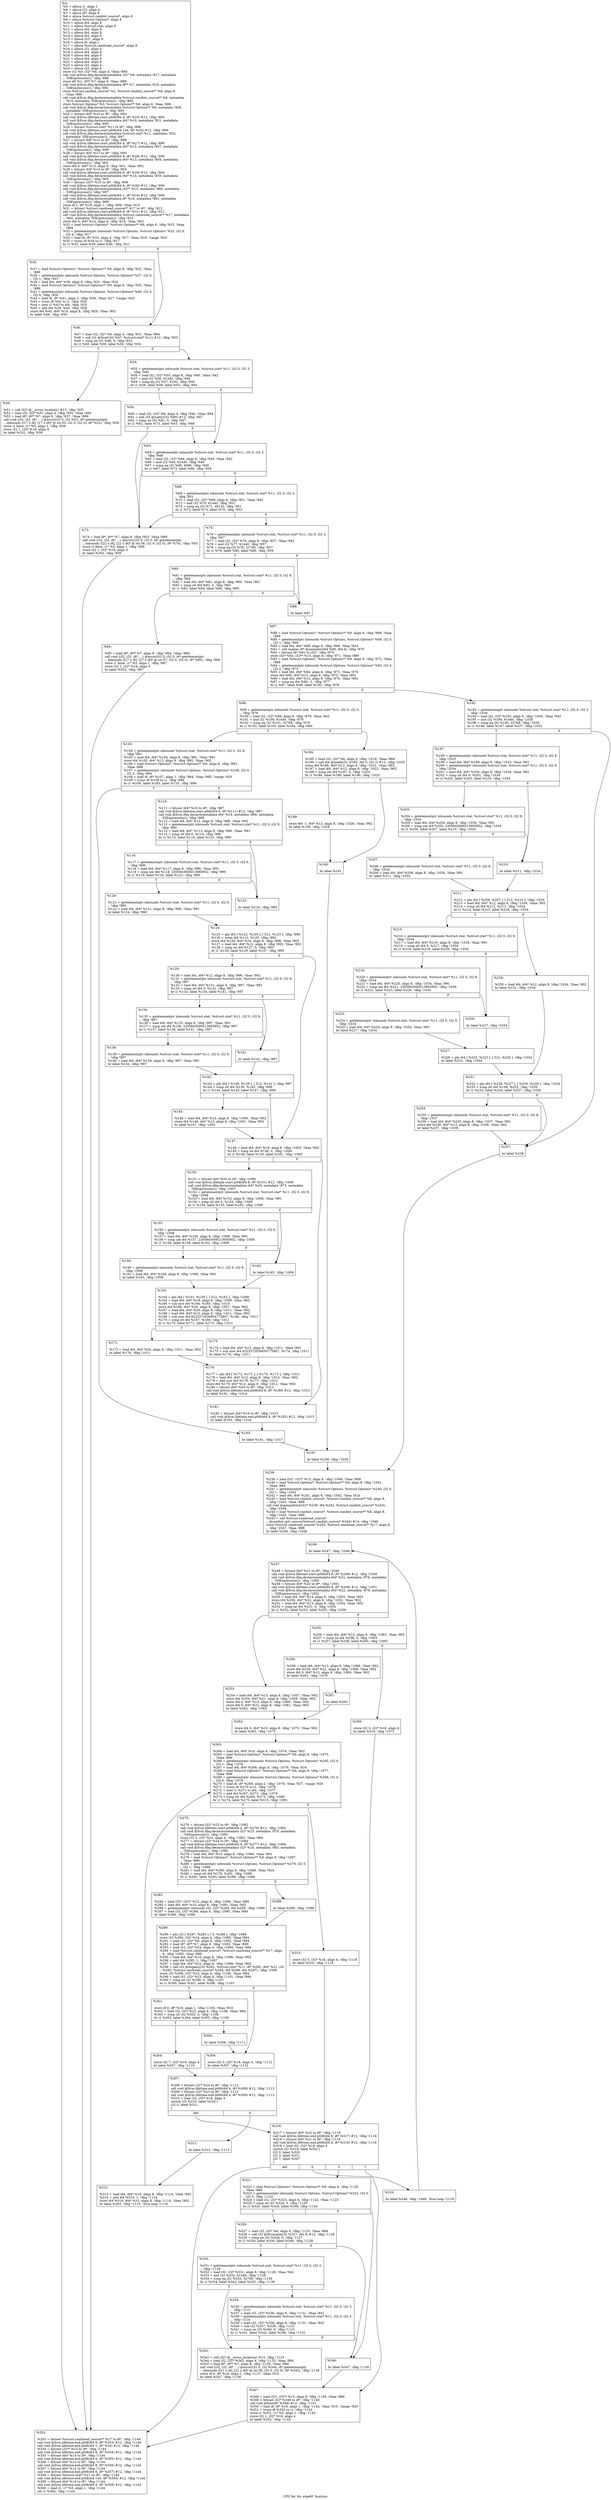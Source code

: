 digraph "CFG for 'do_wipefd' function" {
	label="CFG for 'do_wipefd' function";

	Node0x1252de0 [shape=record,label="{%4:\l  %5 = alloca i1, align 1\l  %6 = alloca i32, align 4\l  %7 = alloca i8*, align 8\l  %8 = alloca %struct.randint_source*, align 8\l  %9 = alloca %struct.Options*, align 8\l  %10 = alloca i64, align 8\l  %11 = alloca %struct.stat, align 8\l  %12 = alloca i64, align 8\l  %13 = alloca i64, align 8\l  %14 = alloca i64, align 8\l  %15 = alloca i32*, align 8\l  %16 = alloca i8, align 1\l  %17 = alloca %struct.randread_source*, align 8\l  %18 = alloca i32, align 4\l  %19 = alloca i64, align 8\l  %20 = alloca i64, align 8\l  %21 = alloca i64, align 8\l  %22 = alloca i64, align 8\l  %23 = alloca i32, align 4\l  %24 = alloca i32, align 4\l  store i32 %0, i32* %6, align 4, !tbaa !884\l  call void @llvm.dbg.declare(metadata i32* %6, metadata !817, metadata\l... !DIExpression()), !dbg !888\l  store i8* %1, i8** %7, align 8, !tbaa !889\l  call void @llvm.dbg.declare(metadata i8** %7, metadata !818, metadata\l... !DIExpression()), !dbg !891\l  store %struct.randint_source* %2, %struct.randint_source** %8, align 8,\l... !tbaa !889\l  call void @llvm.dbg.declare(metadata %struct.randint_source** %8, metadata\l... !819, metadata !DIExpression()), !dbg !892\l  store %struct.Options* %3, %struct.Options** %9, align 8, !tbaa !889\l  call void @llvm.dbg.declare(metadata %struct.Options** %9, metadata !820,\l... metadata !DIExpression()), !dbg !893\l  %25 = bitcast i64* %10 to i8*, !dbg !894\l  call void @llvm.lifetime.start.p0i8(i64 8, i8* %25) #12, !dbg !894\l  call void @llvm.dbg.declare(metadata i64* %10, metadata !821, metadata\l... !DIExpression()), !dbg !895\l  %26 = bitcast %struct.stat* %11 to i8*, !dbg !896\l  call void @llvm.lifetime.start.p0i8(i64 144, i8* %26) #12, !dbg !896\l  call void @llvm.dbg.declare(metadata %struct.stat* %11, metadata !822,\l... metadata !DIExpression()), !dbg !897\l  %27 = bitcast i64* %12 to i8*, !dbg !898\l  call void @llvm.lifetime.start.p0i8(i64 8, i8* %27) #12, !dbg !898\l  call void @llvm.dbg.declare(metadata i64* %12, metadata !857, metadata\l... !DIExpression()), !dbg !899\l  %28 = bitcast i64* %13 to i8*, !dbg !900\l  call void @llvm.lifetime.start.p0i8(i64 8, i8* %28) #12, !dbg !900\l  call void @llvm.dbg.declare(metadata i64* %13, metadata !858, metadata\l... !DIExpression()), !dbg !901\l  store i64 0, i64* %13, align 8, !dbg !901, !tbaa !902\l  %29 = bitcast i64* %14 to i8*, !dbg !904\l  call void @llvm.lifetime.start.p0i8(i64 8, i8* %29) #12, !dbg !904\l  call void @llvm.dbg.declare(metadata i64* %14, metadata !859, metadata\l... !DIExpression()), !dbg !905\l  %30 = bitcast i32** %15 to i8*, !dbg !906\l  call void @llvm.lifetime.start.p0i8(i64 8, i8* %30) #12, !dbg !906\l  call void @llvm.dbg.declare(metadata i32** %15, metadata !860, metadata\l... !DIExpression()), !dbg !907\l  call void @llvm.lifetime.start.p0i8(i64 1, i8* %16) #12, !dbg !908\l  call void @llvm.dbg.declare(metadata i8* %16, metadata !861, metadata\l... !DIExpression()), !dbg !909\l  store i8 1, i8* %16, align 1, !dbg !909, !tbaa !910\l  %31 = bitcast %struct.randread_source** %17 to i8*, !dbg !912\l  call void @llvm.lifetime.start.p0i8(i64 8, i8* %31) #12, !dbg !912\l  call void @llvm.dbg.declare(metadata %struct.randread_source** %17, metadata\l... !862, metadata !DIExpression()), !dbg !913\l  store i64 0, i64* %14, align 8, !dbg !914, !tbaa !902\l  %32 = load %struct.Options*, %struct.Options** %9, align 8, !dbg !915, !tbaa\l... !889\l  %33 = getelementptr inbounds %struct.Options, %struct.Options* %32, i32 0,\l... i32 4, !dbg !917\l  %34 = load i8, i8* %33, align 4, !dbg !917, !tbaa !918, !range !920\l  %35 = trunc i8 %34 to i1, !dbg !917\l  br i1 %35, label %36, label %46, !dbg !921\l|{<s0>T|<s1>F}}"];
	Node0x1252de0:s0 -> Node0x12ab210;
	Node0x1252de0:s1 -> Node0x12ab260;
	Node0x12ab210 [shape=record,label="{%36:\l\l  %37 = load %struct.Options*, %struct.Options** %9, align 8, !dbg !922, !tbaa\l... !889\l  %38 = getelementptr inbounds %struct.Options, %struct.Options* %37, i32 0,\l... i32 1, !dbg !923\l  %39 = load i64, i64* %38, align 8, !dbg !923, !tbaa !924\l  %40 = load %struct.Options*, %struct.Options** %9, align 8, !dbg !925, !tbaa\l... !889\l  %41 = getelementptr inbounds %struct.Options, %struct.Options* %40, i32 0,\l... i32 6, !dbg !926\l  %42 = load i8, i8* %41, align 2, !dbg !926, !tbaa !927, !range !920\l  %43 = trunc i8 %42 to i1, !dbg !926\l  %44 = zext i1 %43 to i64, !dbg !925\l  %45 = add i64 %39, %44, !dbg !928\l  store i64 %45, i64* %14, align 8, !dbg !929, !tbaa !902\l  br label %46, !dbg !930\l}"];
	Node0x12ab210 -> Node0x12ab260;
	Node0x12ab260 [shape=record,label="{%46:\l\l  %47 = load i32, i32* %6, align 4, !dbg !931, !tbaa !884\l  %48 = call i32 @fstat(i32 %47, %struct.stat* %11) #12, !dbg !933\l  %49 = icmp ne i32 %48, 0, !dbg !933\l  br i1 %49, label %50, label %54, !dbg !934\l|{<s0>T|<s1>F}}"];
	Node0x12ab260:s0 -> Node0x12ab2b0;
	Node0x12ab260:s1 -> Node0x12ab300;
	Node0x12ab2b0 [shape=record,label="{%50:\l\l  %51 = call i32* @__errno_location() #13, !dbg !935\l  %52 = load i32, i32* %51, align 4, !dbg !935, !tbaa !884\l  %53 = load i8*, i8** %7, align 8, !dbg !937, !tbaa !889\l  call void (i32, i32, i8*, ...) @error(i32 0, i32 %52, i8* getelementptr\l... inbounds ([17 x i8], [17 x i8]* @.str.55, i32 0, i32 0), i8* %53), !dbg !938\l  store i1 false, i1* %5, align 1, !dbg !939\l  store i32 1, i32* %18, align 4\l  br label %352, !dbg !939\l}"];
	Node0x12ab2b0 -> Node0x12acd40;
	Node0x12ab300 [shape=record,label="{%54:\l\l  %55 = getelementptr inbounds %struct.stat, %struct.stat* %11, i32 0, i32 3,\l... !dbg !940\l  %56 = load i32, i32* %55, align 8, !dbg !940, !tbaa !942\l  %57 = and i32 %56, 61440, !dbg !940\l  %58 = icmp eq i32 %57, 8192, !dbg !940\l  br i1 %58, label %59, label %63, !dbg !945\l|{<s0>T|<s1>F}}"];
	Node0x12ab300:s0 -> Node0x12ab350;
	Node0x12ab300:s1 -> Node0x12ab3a0;
	Node0x12ab350 [shape=record,label="{%59:\l\l  %60 = load i32, i32* %6, align 4, !dbg !946, !tbaa !884\l  %61 = call i32 @isatty(i32 %60) #12, !dbg !947\l  %62 = icmp ne i32 %61, 0, !dbg !947\l  br i1 %62, label %73, label %63, !dbg !948\l|{<s0>T|<s1>F}}"];
	Node0x12ab350:s0 -> Node0x12ab440;
	Node0x12ab350:s1 -> Node0x12ab3a0;
	Node0x12ab3a0 [shape=record,label="{%63:\l\l  %64 = getelementptr inbounds %struct.stat, %struct.stat* %11, i32 0, i32 3,\l... !dbg !949\l  %65 = load i32, i32* %64, align 8, !dbg !949, !tbaa !942\l  %66 = and i32 %65, 61440, !dbg !949\l  %67 = icmp eq i32 %66, 4096, !dbg !949\l  br i1 %67, label %73, label %68, !dbg !950\l|{<s0>T|<s1>F}}"];
	Node0x12ab3a0:s0 -> Node0x12ab440;
	Node0x12ab3a0:s1 -> Node0x12ab3f0;
	Node0x12ab3f0 [shape=record,label="{%68:\l\l  %69 = getelementptr inbounds %struct.stat, %struct.stat* %11, i32 0, i32 3,\l... !dbg !951\l  %70 = load i32, i32* %69, align 8, !dbg !951, !tbaa !942\l  %71 = and i32 %70, 61440, !dbg !951\l  %72 = icmp eq i32 %71, 49152, !dbg !951\l  br i1 %72, label %73, label %75, !dbg !952\l|{<s0>T|<s1>F}}"];
	Node0x12ab3f0:s0 -> Node0x12ab440;
	Node0x12ab3f0:s1 -> Node0x12ab490;
	Node0x12ab440 [shape=record,label="{%73:\l\l  %74 = load i8*, i8** %7, align 8, !dbg !953, !tbaa !889\l  call void (i32, i32, i8*, ...) @error(i32 0, i32 0, i8* getelementptr\l... inbounds ([22 x i8], [22 x i8]* @.str.56, i32 0, i32 0), i8* %74), !dbg !955\l  store i1 false, i1* %5, align 1, !dbg !956\l  store i32 1, i32* %18, align 4\l  br label %352, !dbg !956\l}"];
	Node0x12ab440 -> Node0x12acd40;
	Node0x12ab490 [shape=record,label="{%75:\l\l  %76 = getelementptr inbounds %struct.stat, %struct.stat* %11, i32 0, i32 3,\l... !dbg !957\l  %77 = load i32, i32* %76, align 8, !dbg !957, !tbaa !942\l  %78 = and i32 %77, 61440, !dbg !957\l  %79 = icmp eq i32 %78, 32768, !dbg !957\l  br i1 %79, label %80, label %86, !dbg !959\l|{<s0>T|<s1>F}}"];
	Node0x12ab490:s0 -> Node0x12ab4e0;
	Node0x12ab490:s1 -> Node0x12ab580;
	Node0x12ab4e0 [shape=record,label="{%80:\l\l  %81 = getelementptr inbounds %struct.stat, %struct.stat* %11, i32 0, i32 8,\l... !dbg !960\l  %82 = load i64, i64* %81, align 8, !dbg !960, !tbaa !961\l  %83 = icmp slt i64 %82, 0, !dbg !962\l  br i1 %83, label %84, label %86, !dbg !963\l|{<s0>T|<s1>F}}"];
	Node0x12ab4e0:s0 -> Node0x12ab530;
	Node0x12ab4e0:s1 -> Node0x12ab580;
	Node0x12ab530 [shape=record,label="{%84:\l\l  %85 = load i8*, i8** %7, align 8, !dbg !964, !tbaa !889\l  call void (i32, i32, i8*, ...) @error(i32 0, i32 0, i8* getelementptr\l... inbounds ([27 x i8], [27 x i8]* @.str.57, i32 0, i32 0), i8* %85), !dbg !966\l  store i1 false, i1* %5, align 1, !dbg !967\l  store i32 1, i32* %18, align 4\l  br label %352, !dbg !967\l}"];
	Node0x12ab530 -> Node0x12acd40;
	Node0x12ab580 [shape=record,label="{%86:\l\l  br label %87\l}"];
	Node0x12ab580 -> Node0x12ab5d0;
	Node0x12ab5d0 [shape=record,label="{%87:\l\l  %88 = load %struct.Options*, %struct.Options** %9, align 8, !dbg !968, !tbaa\l... !889\l  %89 = getelementptr inbounds %struct.Options, %struct.Options* %88, i32 0,\l... i32 1, !dbg !969\l  %90 = load i64, i64* %89, align 8, !dbg !969, !tbaa !924\l  %91 = call noalias i8* @xnmalloc(i64 %90, i64 4), !dbg !970\l  %92 = bitcast i8* %91 to i32*, !dbg !970\l  store i32* %92, i32** %15, align 8, !dbg !971, !tbaa !889\l  %93 = load %struct.Options*, %struct.Options** %9, align 8, !dbg !972, !tbaa\l... !889\l  %94 = getelementptr inbounds %struct.Options, %struct.Options* %93, i32 0,\l... i32 2, !dbg !973\l  %95 = load i64, i64* %94, align 8, !dbg !973, !tbaa !974\l  store i64 %95, i64* %12, align 8, !dbg !975, !tbaa !902\l  %96 = load i64, i64* %12, align 8, !dbg !976, !tbaa !902\l  %97 = icmp eq i64 %96, -1, !dbg !977\l  br i1 %97, label %98, label %192, !dbg !978\l|{<s0>T|<s1>F}}"];
	Node0x12ab5d0:s0 -> Node0x12ab620;
	Node0x12ab5d0:s1 -> Node0x12abee0;
	Node0x12ab620 [shape=record,label="{%98:\l\l  %99 = getelementptr inbounds %struct.stat, %struct.stat* %11, i32 0, i32 3,\l... !dbg !979\l  %100 = load i32, i32* %99, align 8, !dbg !979, !tbaa !942\l  %101 = and i32 %100, 61440, !dbg !979\l  %102 = icmp eq i32 %101, 32768, !dbg !979\l  br i1 %102, label %103, label %184, !dbg !980\l|{<s0>T|<s1>F}}"];
	Node0x12ab620:s0 -> Node0x12ab670;
	Node0x12ab620:s1 -> Node0x12abda0;
	Node0x12ab670 [shape=record,label="{%103:\l\l  %104 = getelementptr inbounds %struct.stat, %struct.stat* %11, i32 0, i32 8,\l... !dbg !981\l  %105 = load i64, i64* %104, align 8, !dbg !981, !tbaa !961\l  store i64 %105, i64* %12, align 8, !dbg !982, !tbaa !902\l  %106 = load %struct.Options*, %struct.Options** %9, align 8, !dbg !983,\l... !tbaa !889\l  %107 = getelementptr inbounds %struct.Options, %struct.Options* %106, i32 0,\l... i32 5, !dbg !984\l  %108 = load i8, i8* %107, align 1, !dbg !984, !tbaa !985, !range !920\l  %109 = trunc i8 %108 to i1, !dbg !984\l  br i1 %109, label %183, label %110, !dbg !986\l|{<s0>T|<s1>F}}"];
	Node0x12ab670:s0 -> Node0x12abd50;
	Node0x12ab670:s1 -> Node0x12ab6c0;
	Node0x12ab6c0 [shape=record,label="{%110:\l\l  %111 = bitcast i64* %19 to i8*, !dbg !987\l  call void @llvm.lifetime.start.p0i8(i64 8, i8* %111) #12, !dbg !987\l  call void @llvm.dbg.declare(metadata i64* %19, metadata !866, metadata\l... !DIExpression()), !dbg !988\l  %112 = load i64, i64* %12, align 8, !dbg !989, !tbaa !902\l  %113 = getelementptr inbounds %struct.stat, %struct.stat* %11, i32 0, i32 9,\l... !dbg !990\l  %114 = load i64, i64* %113, align 8, !dbg !990, !tbaa !991\l  %115 = icmp slt i64 0, %114, !dbg !990\l  br i1 %115, label %116, label %123, !dbg !990\l|{<s0>T|<s1>F}}"];
	Node0x12ab6c0:s0 -> Node0x12ab710;
	Node0x12ab6c0:s1 -> Node0x12ab7b0;
	Node0x12ab710 [shape=record,label="{%116:\l\l  %117 = getelementptr inbounds %struct.stat, %struct.stat* %11, i32 0, i32 9,\l... !dbg !990\l  %118 = load i64, i64* %117, align 8, !dbg !990, !tbaa !991\l  %119 = icmp ule i64 %118, 2305843009213693952, !dbg !990\l  br i1 %119, label %120, label %123, !dbg !990\l|{<s0>T|<s1>F}}"];
	Node0x12ab710:s0 -> Node0x12ab760;
	Node0x12ab710:s1 -> Node0x12ab7b0;
	Node0x12ab760 [shape=record,label="{%120:\l\l  %121 = getelementptr inbounds %struct.stat, %struct.stat* %11, i32 0, i32 9,\l... !dbg !990\l  %122 = load i64, i64* %121, align 8, !dbg !990, !tbaa !991\l  br label %124, !dbg !990\l}"];
	Node0x12ab760 -> Node0x12ab800;
	Node0x12ab7b0 [shape=record,label="{%123:\l\l  br label %124, !dbg !990\l}"];
	Node0x12ab7b0 -> Node0x12ab800;
	Node0x12ab800 [shape=record,label="{%124:\l\l  %125 = phi i64 [ %122, %120 ], [ 512, %123 ], !dbg !990\l  %126 = srem i64 %112, %125, !dbg !992\l  store i64 %126, i64* %19, align 8, !dbg !988, !tbaa !902\l  %127 = load i64, i64* %12, align 8, !dbg !993, !tbaa !902\l  %128 = icmp ne i64 %127, 0, !dbg !993\l  br i1 %128, label %129, label %147, !dbg !995\l|{<s0>T|<s1>F}}"];
	Node0x12ab800:s0 -> Node0x12ab850;
	Node0x12ab800:s1 -> Node0x12aba30;
	Node0x12ab850 [shape=record,label="{%129:\l\l  %130 = load i64, i64* %12, align 8, !dbg !996, !tbaa !902\l  %131 = getelementptr inbounds %struct.stat, %struct.stat* %11, i32 0, i32 9,\l... !dbg !997\l  %132 = load i64, i64* %131, align 8, !dbg !997, !tbaa !991\l  %133 = icmp slt i64 0, %132, !dbg !997\l  br i1 %133, label %134, label %141, !dbg !997\l|{<s0>T|<s1>F}}"];
	Node0x12ab850:s0 -> Node0x12ab8a0;
	Node0x12ab850:s1 -> Node0x12ab940;
	Node0x12ab8a0 [shape=record,label="{%134:\l\l  %135 = getelementptr inbounds %struct.stat, %struct.stat* %11, i32 0, i32 9,\l... !dbg !997\l  %136 = load i64, i64* %135, align 8, !dbg !997, !tbaa !991\l  %137 = icmp ule i64 %136, 2305843009213693952, !dbg !997\l  br i1 %137, label %138, label %141, !dbg !997\l|{<s0>T|<s1>F}}"];
	Node0x12ab8a0:s0 -> Node0x12ab8f0;
	Node0x12ab8a0:s1 -> Node0x12ab940;
	Node0x12ab8f0 [shape=record,label="{%138:\l\l  %139 = getelementptr inbounds %struct.stat, %struct.stat* %11, i32 0, i32 9,\l... !dbg !997\l  %140 = load i64, i64* %139, align 8, !dbg !997, !tbaa !991\l  br label %142, !dbg !997\l}"];
	Node0x12ab8f0 -> Node0x12ab990;
	Node0x12ab940 [shape=record,label="{%141:\l\l  br label %142, !dbg !997\l}"];
	Node0x12ab940 -> Node0x12ab990;
	Node0x12ab990 [shape=record,label="{%142:\l\l  %143 = phi i64 [ %140, %138 ], [ 512, %141 ], !dbg !997\l  %144 = icmp slt i64 %130, %143, !dbg !998\l  br i1 %144, label %145, label %147, !dbg !999\l|{<s0>T|<s1>F}}"];
	Node0x12ab990:s0 -> Node0x12ab9e0;
	Node0x12ab990:s1 -> Node0x12aba30;
	Node0x12ab9e0 [shape=record,label="{%145:\l\l  %146 = load i64, i64* %12, align 8, !dbg !1000, !tbaa !902\l  store i64 %146, i64* %13, align 8, !dbg !1001, !tbaa !902\l  br label %147, !dbg !1002\l}"];
	Node0x12ab9e0 -> Node0x12aba30;
	Node0x12aba30 [shape=record,label="{%147:\l\l  %148 = load i64, i64* %19, align 8, !dbg !1003, !tbaa !902\l  %149 = icmp ne i64 %148, 0, !dbg !1004\l  br i1 %149, label %150, label %181, !dbg !1005\l|{<s0>T|<s1>F}}"];
	Node0x12aba30:s0 -> Node0x12aba80;
	Node0x12aba30:s1 -> Node0x12abd00;
	Node0x12aba80 [shape=record,label="{%150:\l\l  %151 = bitcast i64* %20 to i8*, !dbg !1006\l  call void @llvm.lifetime.start.p0i8(i64 8, i8* %151) #12, !dbg !1006\l  call void @llvm.dbg.declare(metadata i64* %20, metadata !873, metadata\l... !DIExpression()), !dbg !1007\l  %152 = getelementptr inbounds %struct.stat, %struct.stat* %11, i32 0, i32 9,\l... !dbg !1008\l  %153 = load i64, i64* %152, align 8, !dbg !1008, !tbaa !991\l  %154 = icmp slt i64 0, %153, !dbg !1008\l  br i1 %154, label %155, label %162, !dbg !1008\l|{<s0>T|<s1>F}}"];
	Node0x12aba80:s0 -> Node0x12abad0;
	Node0x12aba80:s1 -> Node0x12abb70;
	Node0x12abad0 [shape=record,label="{%155:\l\l  %156 = getelementptr inbounds %struct.stat, %struct.stat* %11, i32 0, i32 9,\l... !dbg !1008\l  %157 = load i64, i64* %156, align 8, !dbg !1008, !tbaa !991\l  %158 = icmp ule i64 %157, 2305843009213693952, !dbg !1008\l  br i1 %158, label %159, label %162, !dbg !1008\l|{<s0>T|<s1>F}}"];
	Node0x12abad0:s0 -> Node0x12abb20;
	Node0x12abad0:s1 -> Node0x12abb70;
	Node0x12abb20 [shape=record,label="{%159:\l\l  %160 = getelementptr inbounds %struct.stat, %struct.stat* %11, i32 0, i32 9,\l... !dbg !1008\l  %161 = load i64, i64* %160, align 8, !dbg !1008, !tbaa !991\l  br label %163, !dbg !1008\l}"];
	Node0x12abb20 -> Node0x12abbc0;
	Node0x12abb70 [shape=record,label="{%162:\l\l  br label %163, !dbg !1008\l}"];
	Node0x12abb70 -> Node0x12abbc0;
	Node0x12abbc0 [shape=record,label="{%163:\l\l  %164 = phi i64 [ %161, %159 ], [ 512, %162 ], !dbg !1008\l  %165 = load i64, i64* %19, align 8, !dbg !1009, !tbaa !902\l  %166 = sub nsw i64 %164, %165, !dbg !1010\l  store i64 %166, i64* %20, align 8, !dbg !1007, !tbaa !902\l  %167 = load i64, i64* %20, align 8, !dbg !1011, !tbaa !902\l  %168 = load i64, i64* %12, align 8, !dbg !1011, !tbaa !902\l  %169 = sub nsw i64 9223372036854775807, %168, !dbg !1011\l  %170 = icmp slt i64 %167, %169, !dbg !1011\l  br i1 %170, label %171, label %173, !dbg !1011\l|{<s0>T|<s1>F}}"];
	Node0x12abbc0:s0 -> Node0x12abc10;
	Node0x12abbc0:s1 -> Node0x12abc60;
	Node0x12abc10 [shape=record,label="{%171:\l\l  %172 = load i64, i64* %20, align 8, !dbg !1011, !tbaa !902\l  br label %176, !dbg !1011\l}"];
	Node0x12abc10 -> Node0x12abcb0;
	Node0x12abc60 [shape=record,label="{%173:\l\l  %174 = load i64, i64* %12, align 8, !dbg !1011, !tbaa !902\l  %175 = sub nsw i64 9223372036854775807, %174, !dbg !1011\l  br label %176, !dbg !1011\l}"];
	Node0x12abc60 -> Node0x12abcb0;
	Node0x12abcb0 [shape=record,label="{%176:\l\l  %177 = phi i64 [ %172, %171 ], [ %175, %173 ], !dbg !1011\l  %178 = load i64, i64* %12, align 8, !dbg !1012, !tbaa !902\l  %179 = add nsw i64 %178, %177, !dbg !1012\l  store i64 %179, i64* %12, align 8, !dbg !1012, !tbaa !902\l  %180 = bitcast i64* %20 to i8*, !dbg !1013\l  call void @llvm.lifetime.end.p0i8(i64 8, i8* %180) #12, !dbg !1013\l  br label %181, !dbg !1014\l}"];
	Node0x12abcb0 -> Node0x12abd00;
	Node0x12abd00 [shape=record,label="{%181:\l\l  %182 = bitcast i64* %19 to i8*, !dbg !1015\l  call void @llvm.lifetime.end.p0i8(i64 8, i8* %182) #12, !dbg !1015\l  br label %183, !dbg !1016\l}"];
	Node0x12abd00 -> Node0x12abd50;
	Node0x12abd50 [shape=record,label="{%183:\l\l  br label %191, !dbg !1017\l}"];
	Node0x12abd50 -> Node0x12abe90;
	Node0x12abda0 [shape=record,label="{%184:\l\l  %185 = load i32, i32* %6, align 4, !dbg !1018, !tbaa !884\l  %186 = call i64 @lseek(i32 %185, i64 0, i32 2) #12, !dbg !1020\l  store i64 %186, i64* %12, align 8, !dbg !1021, !tbaa !902\l  %187 = load i64, i64* %12, align 8, !dbg !1022, !tbaa !902\l  %188 = icmp sle i64 %187, 0, !dbg !1024\l  br i1 %188, label %189, label %190, !dbg !1025\l|{<s0>T|<s1>F}}"];
	Node0x12abda0:s0 -> Node0x12abdf0;
	Node0x12abda0:s1 -> Node0x12abe40;
	Node0x12abdf0 [shape=record,label="{%189:\l\l  store i64 -1, i64* %12, align 8, !dbg !1026, !tbaa !902\l  br label %190, !dbg !1028\l}"];
	Node0x12abdf0 -> Node0x12abe40;
	Node0x12abe40 [shape=record,label="{%190:\l\l  br label %191\l}"];
	Node0x12abe40 -> Node0x12abe90;
	Node0x12abe90 [shape=record,label="{%191:\l\l  br label %238, !dbg !1029\l}"];
	Node0x12abe90 -> Node0x12ac390;
	Node0x12abee0 [shape=record,label="{%192:\l\l  %193 = getelementptr inbounds %struct.stat, %struct.stat* %11, i32 0, i32 3,\l... !dbg !1030\l  %194 = load i32, i32* %193, align 8, !dbg !1030, !tbaa !942\l  %195 = and i32 %194, 61440, !dbg !1030\l  %196 = icmp eq i32 %195, 32768, !dbg !1030\l  br i1 %196, label %197, label %237, !dbg !1032\l|{<s0>T|<s1>F}}"];
	Node0x12abee0:s0 -> Node0x12abf30;
	Node0x12abee0:s1 -> Node0x12ac340;
	Node0x12abf30 [shape=record,label="{%197:\l\l  %198 = getelementptr inbounds %struct.stat, %struct.stat* %11, i32 0, i32 8,\l... !dbg !1033\l  %199 = load i64, i64* %198, align 8, !dbg !1033, !tbaa !961\l  %200 = getelementptr inbounds %struct.stat, %struct.stat* %11, i32 0, i32 9,\l... !dbg !1034\l  %201 = load i64, i64* %200, align 8, !dbg !1034, !tbaa !991\l  %202 = icmp slt i64 0, %201, !dbg !1034\l  br i1 %202, label %203, label %210, !dbg !1034\l|{<s0>T|<s1>F}}"];
	Node0x12abf30:s0 -> Node0x12abf80;
	Node0x12abf30:s1 -> Node0x12ac020;
	Node0x12abf80 [shape=record,label="{%203:\l\l  %204 = getelementptr inbounds %struct.stat, %struct.stat* %11, i32 0, i32 9,\l... !dbg !1034\l  %205 = load i64, i64* %204, align 8, !dbg !1034, !tbaa !991\l  %206 = icmp ule i64 %205, 2305843009213693952, !dbg !1034\l  br i1 %206, label %207, label %210, !dbg !1034\l|{<s0>T|<s1>F}}"];
	Node0x12abf80:s0 -> Node0x12abfd0;
	Node0x12abf80:s1 -> Node0x12ac020;
	Node0x12abfd0 [shape=record,label="{%207:\l\l  %208 = getelementptr inbounds %struct.stat, %struct.stat* %11, i32 0, i32 9,\l... !dbg !1034\l  %209 = load i64, i64* %208, align 8, !dbg !1034, !tbaa !991\l  br label %211, !dbg !1034\l}"];
	Node0x12abfd0 -> Node0x12ac070;
	Node0x12ac020 [shape=record,label="{%210:\l\l  br label %211, !dbg !1034\l}"];
	Node0x12ac020 -> Node0x12ac070;
	Node0x12ac070 [shape=record,label="{%211:\l\l  %212 = phi i64 [ %209, %207 ], [ 512, %210 ], !dbg !1034\l  %213 = load i64, i64* %12, align 8, !dbg !1034, !tbaa !902\l  %214 = icmp slt i64 %212, %213, !dbg !1034\l  br i1 %214, label %215, label %229, !dbg !1034\l|{<s0>T|<s1>F}}"];
	Node0x12ac070:s0 -> Node0x12ac0c0;
	Node0x12ac070:s1 -> Node0x12ac250;
	Node0x12ac0c0 [shape=record,label="{%215:\l\l  %216 = getelementptr inbounds %struct.stat, %struct.stat* %11, i32 0, i32 9,\l... !dbg !1034\l  %217 = load i64, i64* %216, align 8, !dbg !1034, !tbaa !991\l  %218 = icmp slt i64 0, %217, !dbg !1034\l  br i1 %218, label %219, label %226, !dbg !1034\l|{<s0>T|<s1>F}}"];
	Node0x12ac0c0:s0 -> Node0x12ac110;
	Node0x12ac0c0:s1 -> Node0x12ac1b0;
	Node0x12ac110 [shape=record,label="{%219:\l\l  %220 = getelementptr inbounds %struct.stat, %struct.stat* %11, i32 0, i32 9,\l... !dbg !1034\l  %221 = load i64, i64* %220, align 8, !dbg !1034, !tbaa !991\l  %222 = icmp ule i64 %221, 2305843009213693952, !dbg !1034\l  br i1 %222, label %223, label %226, !dbg !1034\l|{<s0>T|<s1>F}}"];
	Node0x12ac110:s0 -> Node0x12ac160;
	Node0x12ac110:s1 -> Node0x12ac1b0;
	Node0x12ac160 [shape=record,label="{%223:\l\l  %224 = getelementptr inbounds %struct.stat, %struct.stat* %11, i32 0, i32 9,\l... !dbg !1034\l  %225 = load i64, i64* %224, align 8, !dbg !1034, !tbaa !991\l  br label %227, !dbg !1034\l}"];
	Node0x12ac160 -> Node0x12ac200;
	Node0x12ac1b0 [shape=record,label="{%226:\l\l  br label %227, !dbg !1034\l}"];
	Node0x12ac1b0 -> Node0x12ac200;
	Node0x12ac200 [shape=record,label="{%227:\l\l  %228 = phi i64 [ %225, %223 ], [ 512, %226 ], !dbg !1034\l  br label %231, !dbg !1034\l}"];
	Node0x12ac200 -> Node0x12ac2a0;
	Node0x12ac250 [shape=record,label="{%229:\l\l  %230 = load i64, i64* %12, align 8, !dbg !1034, !tbaa !902\l  br label %231, !dbg !1034\l}"];
	Node0x12ac250 -> Node0x12ac2a0;
	Node0x12ac2a0 [shape=record,label="{%231:\l\l  %232 = phi i64 [ %228, %227 ], [ %230, %229 ], !dbg !1034\l  %233 = icmp slt i64 %199, %232, !dbg !1035\l  br i1 %233, label %234, label %237, !dbg !1036\l|{<s0>T|<s1>F}}"];
	Node0x12ac2a0:s0 -> Node0x12ac2f0;
	Node0x12ac2a0:s1 -> Node0x12ac340;
	Node0x12ac2f0 [shape=record,label="{%234:\l\l  %235 = getelementptr inbounds %struct.stat, %struct.stat* %11, i32 0, i32 8,\l... !dbg !1037\l  %236 = load i64, i64* %235, align 8, !dbg !1037, !tbaa !961\l  store i64 %236, i64* %13, align 8, !dbg !1038, !tbaa !902\l  br label %237, !dbg !1039\l}"];
	Node0x12ac2f0 -> Node0x12ac340;
	Node0x12ac340 [shape=record,label="{%237:\l\l  br label %238\l}"];
	Node0x12ac340 -> Node0x12ac390;
	Node0x12ac390 [shape=record,label="{%238:\l\l  %239 = load i32*, i32** %15, align 8, !dbg !1040, !tbaa !889\l  %240 = load %struct.Options*, %struct.Options** %9, align 8, !dbg !1041,\l... !tbaa !889\l  %241 = getelementptr inbounds %struct.Options, %struct.Options* %240, i32 0,\l... i32 1, !dbg !1042\l  %242 = load i64, i64* %241, align 8, !dbg !1042, !tbaa !924\l  %243 = load %struct.randint_source*, %struct.randint_source** %8, align 8,\l... !dbg !1043, !tbaa !889\l  call void @genpattern(i32* %239, i64 %242, %struct.randint_source* %243),\l... !dbg !1044\l  %244 = load %struct.randint_source*, %struct.randint_source** %8, align 8,\l... !dbg !1045, !tbaa !889\l  %245 = call %struct.randread_source*\l... @randint_get_source(%struct.randint_source* %244) #14, !dbg !1046\l  store %struct.randread_source* %245, %struct.randread_source** %17, align 8,\l... !dbg !1047, !tbaa !889\l  br label %246, !dbg !1048\l}"];
	Node0x12ac390 -> Node0x12ac3e0;
	Node0x12ac3e0 [shape=record,label="{%246:\l\l  br label %247, !dbg !1048\l}"];
	Node0x12ac3e0 -> Node0x12ac430;
	Node0x12ac430 [shape=record,label="{%247:\l\l  %248 = bitcast i64* %21 to i8*, !dbg !1049\l  call void @llvm.lifetime.start.p0i8(i64 8, i8* %248) #12, !dbg !1049\l  call void @llvm.dbg.declare(metadata i64* %21, metadata !876, metadata\l... !DIExpression()), !dbg !1050\l  %249 = bitcast i64* %22 to i8*, !dbg !1051\l  call void @llvm.lifetime.start.p0i8(i64 8, i8* %249) #12, !dbg !1051\l  call void @llvm.dbg.declare(metadata i64* %22, metadata !878, metadata\l... !DIExpression()), !dbg !1052\l  %250 = load i64, i64* %14, align 8, !dbg !1053, !tbaa !902\l  store i64 %250, i64* %22, align 8, !dbg !1052, !tbaa !902\l  %251 = load i64, i64* %13, align 8, !dbg !1054, !tbaa !902\l  %252 = icmp ne i64 %251, 0, !dbg !1054\l  br i1 %252, label %253, label %255, !dbg !1056\l|{<s0>T|<s1>F}}"];
	Node0x12ac430:s0 -> Node0x12ac480;
	Node0x12ac430:s1 -> Node0x12ac4d0;
	Node0x12ac480 [shape=record,label="{%253:\l\l  %254 = load i64, i64* %13, align 8, !dbg !1057, !tbaa !902\l  store i64 %254, i64* %21, align 8, !dbg !1059, !tbaa !902\l  store i64 0, i64* %13, align 8, !dbg !1060, !tbaa !902\l  store i64 0, i64* %22, align 8, !dbg !1061, !tbaa !902\l  br label %262, !dbg !1062\l}"];
	Node0x12ac480 -> Node0x12ac610;
	Node0x12ac4d0 [shape=record,label="{%255:\l\l  %256 = load i64, i64* %12, align 8, !dbg !1063, !tbaa !902\l  %257 = icmp ne i64 %256, 0, !dbg !1063\l  br i1 %257, label %258, label %260, !dbg !1065\l|{<s0>T|<s1>F}}"];
	Node0x12ac4d0:s0 -> Node0x12ac520;
	Node0x12ac4d0:s1 -> Node0x12ac570;
	Node0x12ac520 [shape=record,label="{%258:\l\l  %259 = load i64, i64* %12, align 8, !dbg !1066, !tbaa !902\l  store i64 %259, i64* %21, align 8, !dbg !1068, !tbaa !902\l  store i64 0, i64* %12, align 8, !dbg !1069, !tbaa !902\l  br label %261, !dbg !1070\l}"];
	Node0x12ac520 -> Node0x12ac5c0;
	Node0x12ac570 [shape=record,label="{%260:\l\l  store i32 3, i32* %18, align 4\l  br label %316, !dbg !1071\l}"];
	Node0x12ac570 -> Node0x12aca70;
	Node0x12ac5c0 [shape=record,label="{%261:\l\l  br label %262\l}"];
	Node0x12ac5c0 -> Node0x12ac610;
	Node0x12ac610 [shape=record,label="{%262:\l\l  store i64 0, i64* %10, align 8, !dbg !1072, !tbaa !902\l  br label %263, !dbg !1073\l}"];
	Node0x12ac610 -> Node0x12ac660;
	Node0x12ac660 [shape=record,label="{%263:\l\l  %264 = load i64, i64* %10, align 8, !dbg !1074, !tbaa !902\l  %265 = load %struct.Options*, %struct.Options** %9, align 8, !dbg !1075,\l... !tbaa !889\l  %266 = getelementptr inbounds %struct.Options, %struct.Options* %265, i32 0,\l... i32 1, !dbg !1076\l  %267 = load i64, i64* %266, align 8, !dbg !1076, !tbaa !924\l  %268 = load %struct.Options*, %struct.Options** %9, align 8, !dbg !1077,\l... !tbaa !889\l  %269 = getelementptr inbounds %struct.Options, %struct.Options* %268, i32 0,\l... i32 6, !dbg !1078\l  %270 = load i8, i8* %269, align 2, !dbg !1078, !tbaa !927, !range !920\l  %271 = trunc i8 %270 to i1, !dbg !1078\l  %272 = zext i1 %271 to i64, !dbg !1077\l  %273 = add i64 %267, %272, !dbg !1079\l  %274 = icmp ult i64 %264, %273, !dbg !1080\l  br i1 %274, label %275, label %315, !dbg !1081\l|{<s0>T|<s1>F}}"];
	Node0x12ac660:s0 -> Node0x12ac6b0;
	Node0x12ac660:s1 -> Node0x12aca20;
	Node0x12ac6b0 [shape=record,label="{%275:\l\l  %276 = bitcast i32* %23 to i8*, !dbg !1082\l  call void @llvm.lifetime.start.p0i8(i64 4, i8* %276) #12, !dbg !1082\l  call void @llvm.dbg.declare(metadata i32* %23, metadata !879, metadata\l... !DIExpression()), !dbg !1083\l  store i32 0, i32* %23, align 4, !dbg !1083, !tbaa !884\l  %277 = bitcast i32* %24 to i8*, !dbg !1084\l  call void @llvm.lifetime.start.p0i8(i64 4, i8* %277) #12, !dbg !1084\l  call void @llvm.dbg.declare(metadata i32* %24, metadata !883, metadata\l... !DIExpression()), !dbg !1085\l  %278 = load i64, i64* %10, align 8, !dbg !1086, !tbaa !902\l  %279 = load %struct.Options*, %struct.Options** %9, align 8, !dbg !1087,\l... !tbaa !889\l  %280 = getelementptr inbounds %struct.Options, %struct.Options* %279, i32 0,\l... i32 1, !dbg !1088\l  %281 = load i64, i64* %280, align 8, !dbg !1088, !tbaa !924\l  %282 = icmp ult i64 %278, %281, !dbg !1089\l  br i1 %282, label %283, label %288, !dbg !1086\l|{<s0>T|<s1>F}}"];
	Node0x12ac6b0:s0 -> Node0x12ac700;
	Node0x12ac6b0:s1 -> Node0x12ac750;
	Node0x12ac700 [shape=record,label="{%283:\l\l  %284 = load i32*, i32** %15, align 8, !dbg !1090, !tbaa !889\l  %285 = load i64, i64* %10, align 8, !dbg !1091, !tbaa !902\l  %286 = getelementptr inbounds i32, i32* %284, i64 %285, !dbg !1090\l  %287 = load i32, i32* %286, align 4, !dbg !1090, !tbaa !884\l  br label %289, !dbg !1086\l}"];
	Node0x12ac700 -> Node0x12ac7a0;
	Node0x12ac750 [shape=record,label="{%288:\l\l  br label %289, !dbg !1086\l}"];
	Node0x12ac750 -> Node0x12ac7a0;
	Node0x12ac7a0 [shape=record,label="{%289:\l\l  %290 = phi i32 [ %287, %283 ], [ 0, %288 ], !dbg !1086\l  store i32 %290, i32* %24, align 4, !dbg !1085, !tbaa !884\l  %291 = load i32, i32* %6, align 4, !dbg !1092, !tbaa !884\l  %292 = load i8*, i8** %7, align 8, !dbg !1093, !tbaa !889\l  %293 = load i32, i32* %24, align 4, !dbg !1094, !tbaa !884\l  %294 = load %struct.randread_source*, %struct.randread_source** %17, align\l... 8, !dbg !1095, !tbaa !889\l  %295 = load i64, i64* %10, align 8, !dbg !1096, !tbaa !902\l  %296 = add i64 %295, 1, !dbg !1097\l  %297 = load i64, i64* %22, align 8, !dbg !1098, !tbaa !902\l  %298 = call i32 @dopass(i32 %291, %struct.stat* %11, i8* %292, i64* %21, i32\l... %293, %struct.randread_source* %294, i64 %296, i64 %297), !dbg !1099\l  store i32 %298, i32* %23, align 4, !dbg !1100, !tbaa !884\l  %299 = load i32, i32* %23, align 4, !dbg !1101, !tbaa !884\l  %300 = icmp ne i32 %299, 0, !dbg !1101\l  br i1 %300, label %301, label %306, !dbg !1103\l|{<s0>T|<s1>F}}"];
	Node0x12ac7a0:s0 -> Node0x12ac7f0;
	Node0x12ac7a0:s1 -> Node0x12ac8e0;
	Node0x12ac7f0 [shape=record,label="{%301:\l\l  store i8 0, i8* %16, align 1, !dbg !1104, !tbaa !910\l  %302 = load i32, i32* %23, align 4, !dbg !1106, !tbaa !884\l  %303 = icmp slt i32 %302, 0, !dbg !1108\l  br i1 %303, label %304, label %305, !dbg !1109\l|{<s0>T|<s1>F}}"];
	Node0x12ac7f0:s0 -> Node0x12ac840;
	Node0x12ac7f0:s1 -> Node0x12ac890;
	Node0x12ac840 [shape=record,label="{%304:\l\l  store i32 7, i32* %18, align 4\l  br label %307, !dbg !1110\l}"];
	Node0x12ac840 -> Node0x12ac930;
	Node0x12ac890 [shape=record,label="{%305:\l\l  br label %306, !dbg !1111\l}"];
	Node0x12ac890 -> Node0x12ac8e0;
	Node0x12ac8e0 [shape=record,label="{%306:\l\l  store i32 0, i32* %18, align 4, !dbg !1112\l  br label %307, !dbg !1112\l}"];
	Node0x12ac8e0 -> Node0x12ac930;
	Node0x12ac930 [shape=record,label="{%307:\l\l  %308 = bitcast i32* %24 to i8*, !dbg !1112\l  call void @llvm.lifetime.end.p0i8(i64 4, i8* %308) #12, !dbg !1112\l  %309 = bitcast i32* %23 to i8*, !dbg !1112\l  call void @llvm.lifetime.end.p0i8(i64 4, i8* %309) #12, !dbg !1112\l  %310 = load i32, i32* %18, align 4\l  switch i32 %310, label %316 [\l    i32 0, label %311\l  ]\l|{<s0>def|<s1>0}}"];
	Node0x12ac930:s0 -> Node0x12aca70;
	Node0x12ac930:s1 -> Node0x12ac980;
	Node0x12ac980 [shape=record,label="{%311:\l\l  br label %312, !dbg !1113\l}"];
	Node0x12ac980 -> Node0x12ac9d0;
	Node0x12ac9d0 [shape=record,label="{%312:\l\l  %313 = load i64, i64* %10, align 8, !dbg !1114, !tbaa !902\l  %314 = add i64 %313, 1, !dbg !1114\l  store i64 %314, i64* %10, align 8, !dbg !1114, !tbaa !902\l  br label %263, !dbg !1115, !llvm.loop !1116\l}"];
	Node0x12ac9d0 -> Node0x12ac660;
	Node0x12aca20 [shape=record,label="{%315:\l\l  store i32 0, i32* %18, align 4, !dbg !1118\l  br label %316, !dbg !1118\l}"];
	Node0x12aca20 -> Node0x12aca70;
	Node0x12aca70 [shape=record,label="{%316:\l\l  %317 = bitcast i64* %22 to i8*, !dbg !1118\l  call void @llvm.lifetime.end.p0i8(i64 8, i8* %317) #12, !dbg !1118\l  %318 = bitcast i64* %21 to i8*, !dbg !1118\l  call void @llvm.lifetime.end.p0i8(i64 8, i8* %318) #12, !dbg !1118\l  %319 = load i32, i32* %18, align 4\l  switch i32 %319, label %352 [\l    i32 0, label %320\l    i32 3, label %321\l    i32 7, label %347\l  ]\l|{<s0>def|<s1>0|<s2>3|<s3>7}}"];
	Node0x12aca70:s0 -> Node0x12acd40;
	Node0x12aca70:s1 -> Node0x12acac0;
	Node0x12aca70:s2 -> Node0x12acb10;
	Node0x12aca70:s3 -> Node0x12accf0;
	Node0x12acac0 [shape=record,label="{%320:\l\l  br label %246, !dbg !1048, !llvm.loop !1119\l}"];
	Node0x12acac0 -> Node0x12ac3e0;
	Node0x12acb10 [shape=record,label="{%321:\l\l  %322 = load %struct.Options*, %struct.Options** %9, align 8, !dbg !1120,\l... !tbaa !889\l  %323 = getelementptr inbounds %struct.Options, %struct.Options* %322, i32 0,\l... i32 3, !dbg !1122\l  %324 = load i32, i32* %323, align 8, !dbg !1122, !tbaa !1123\l  %325 = icmp ne i32 %324, 0, !dbg !1120\l  br i1 %325, label %326, label %346, !dbg !1124\l|{<s0>T|<s1>F}}"];
	Node0x12acb10:s0 -> Node0x12acb60;
	Node0x12acb10:s1 -> Node0x12acca0;
	Node0x12acb60 [shape=record,label="{%326:\l\l  %327 = load i32, i32* %6, align 4, !dbg !1125, !tbaa !884\l  %328 = call i32 @ftruncate(i32 %327, i64 0) #12, !dbg !1126\l  %329 = icmp ne i32 %328, 0, !dbg !1127\l  br i1 %329, label %330, label %346, !dbg !1128\l|{<s0>T|<s1>F}}"];
	Node0x12acb60:s0 -> Node0x12acbb0;
	Node0x12acb60:s1 -> Node0x12acca0;
	Node0x12acbb0 [shape=record,label="{%330:\l\l  %331 = getelementptr inbounds %struct.stat, %struct.stat* %11, i32 0, i32 3,\l... !dbg !1129\l  %332 = load i32, i32* %331, align 8, !dbg !1129, !tbaa !942\l  %333 = and i32 %332, 61440, !dbg !1129\l  %334 = icmp eq i32 %333, 32768, !dbg !1129\l  br i1 %334, label %342, label %335, !dbg !1130\l|{<s0>T|<s1>F}}"];
	Node0x12acbb0:s0 -> Node0x12acc50;
	Node0x12acbb0:s1 -> Node0x12acc00;
	Node0x12acc00 [shape=record,label="{%335:\l\l  %336 = getelementptr inbounds %struct.stat, %struct.stat* %11, i32 0, i32 3,\l... !dbg !1131\l  %337 = load i32, i32* %336, align 8, !dbg !1131, !tbaa !942\l  %338 = getelementptr inbounds %struct.stat, %struct.stat* %11, i32 0, i32 3,\l... !dbg !1131\l  %339 = load i32, i32* %338, align 8, !dbg !1131, !tbaa !942\l  %340 = sub i32 %337, %339, !dbg !1131\l  %341 = icmp ne i32 %340, 0, !dbg !1131\l  br i1 %341, label %342, label %346, !dbg !1132\l|{<s0>T|<s1>F}}"];
	Node0x12acc00:s0 -> Node0x12acc50;
	Node0x12acc00:s1 -> Node0x12acca0;
	Node0x12acc50 [shape=record,label="{%342:\l\l  %343 = call i32* @__errno_location() #13, !dbg !1133\l  %344 = load i32, i32* %343, align 4, !dbg !1133, !tbaa !884\l  %345 = load i8*, i8** %7, align 8, !dbg !1135, !tbaa !889\l  call void (i32, i32, i8*, ...) @error(i32 0, i32 %344, i8* getelementptr\l... inbounds ([21 x i8], [21 x i8]* @.str.58, i32 0, i32 0), i8* %345), !dbg !1136\l  store i8 0, i8* %16, align 1, !dbg !1137, !tbaa !910\l  br label %347, !dbg !1138\l}"];
	Node0x12acc50 -> Node0x12accf0;
	Node0x12acca0 [shape=record,label="{%346:\l\l  br label %347, !dbg !1139\l}"];
	Node0x12acca0 -> Node0x12accf0;
	Node0x12accf0 [shape=record,label="{%347:\l\l  %348 = load i32*, i32** %15, align 8, !dbg !1140, !tbaa !889\l  %349 = bitcast i32* %348 to i8*, !dbg !1140\l  call void @free(i8* %349) #12, !dbg !1141\l  %350 = load i8, i8* %16, align 1, !dbg !1142, !tbaa !910, !range !920\l  %351 = trunc i8 %350 to i1, !dbg !1142\l  store i1 %351, i1* %5, align 1, !dbg !1143\l  store i32 1, i32* %18, align 4\l  br label %352, !dbg !1143\l}"];
	Node0x12accf0 -> Node0x12acd40;
	Node0x12acd40 [shape=record,label="{%352:\l\l  %353 = bitcast %struct.randread_source** %17 to i8*, !dbg !1144\l  call void @llvm.lifetime.end.p0i8(i64 8, i8* %353) #12, !dbg !1144\l  call void @llvm.lifetime.end.p0i8(i64 1, i8* %16) #12, !dbg !1144\l  %354 = bitcast i32** %15 to i8*, !dbg !1144\l  call void @llvm.lifetime.end.p0i8(i64 8, i8* %354) #12, !dbg !1144\l  %355 = bitcast i64* %14 to i8*, !dbg !1144\l  call void @llvm.lifetime.end.p0i8(i64 8, i8* %355) #12, !dbg !1144\l  %356 = bitcast i64* %13 to i8*, !dbg !1144\l  call void @llvm.lifetime.end.p0i8(i64 8, i8* %356) #12, !dbg !1144\l  %357 = bitcast i64* %12 to i8*, !dbg !1144\l  call void @llvm.lifetime.end.p0i8(i64 8, i8* %357) #12, !dbg !1144\l  %358 = bitcast %struct.stat* %11 to i8*, !dbg !1144\l  call void @llvm.lifetime.end.p0i8(i64 144, i8* %358) #12, !dbg !1144\l  %359 = bitcast i64* %10 to i8*, !dbg !1144\l  call void @llvm.lifetime.end.p0i8(i64 8, i8* %359) #12, !dbg !1144\l  %360 = load i1, i1* %5, align 1, !dbg !1144\l  ret i1 %360, !dbg !1144\l}"];
}

